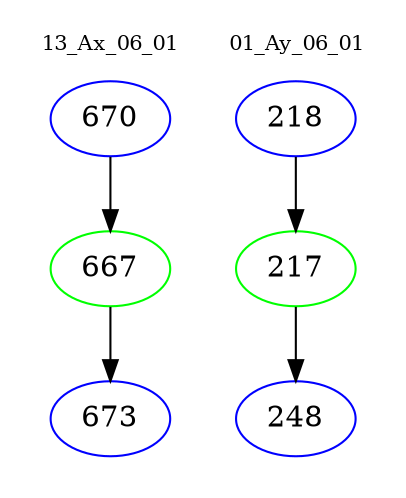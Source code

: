digraph{
subgraph cluster_0 {
color = white
label = "13_Ax_06_01";
fontsize=10;
T0_670 [label="670", color="blue"]
T0_670 -> T0_667 [color="black"]
T0_667 [label="667", color="green"]
T0_667 -> T0_673 [color="black"]
T0_673 [label="673", color="blue"]
}
subgraph cluster_1 {
color = white
label = "01_Ay_06_01";
fontsize=10;
T1_218 [label="218", color="blue"]
T1_218 -> T1_217 [color="black"]
T1_217 [label="217", color="green"]
T1_217 -> T1_248 [color="black"]
T1_248 [label="248", color="blue"]
}
}
